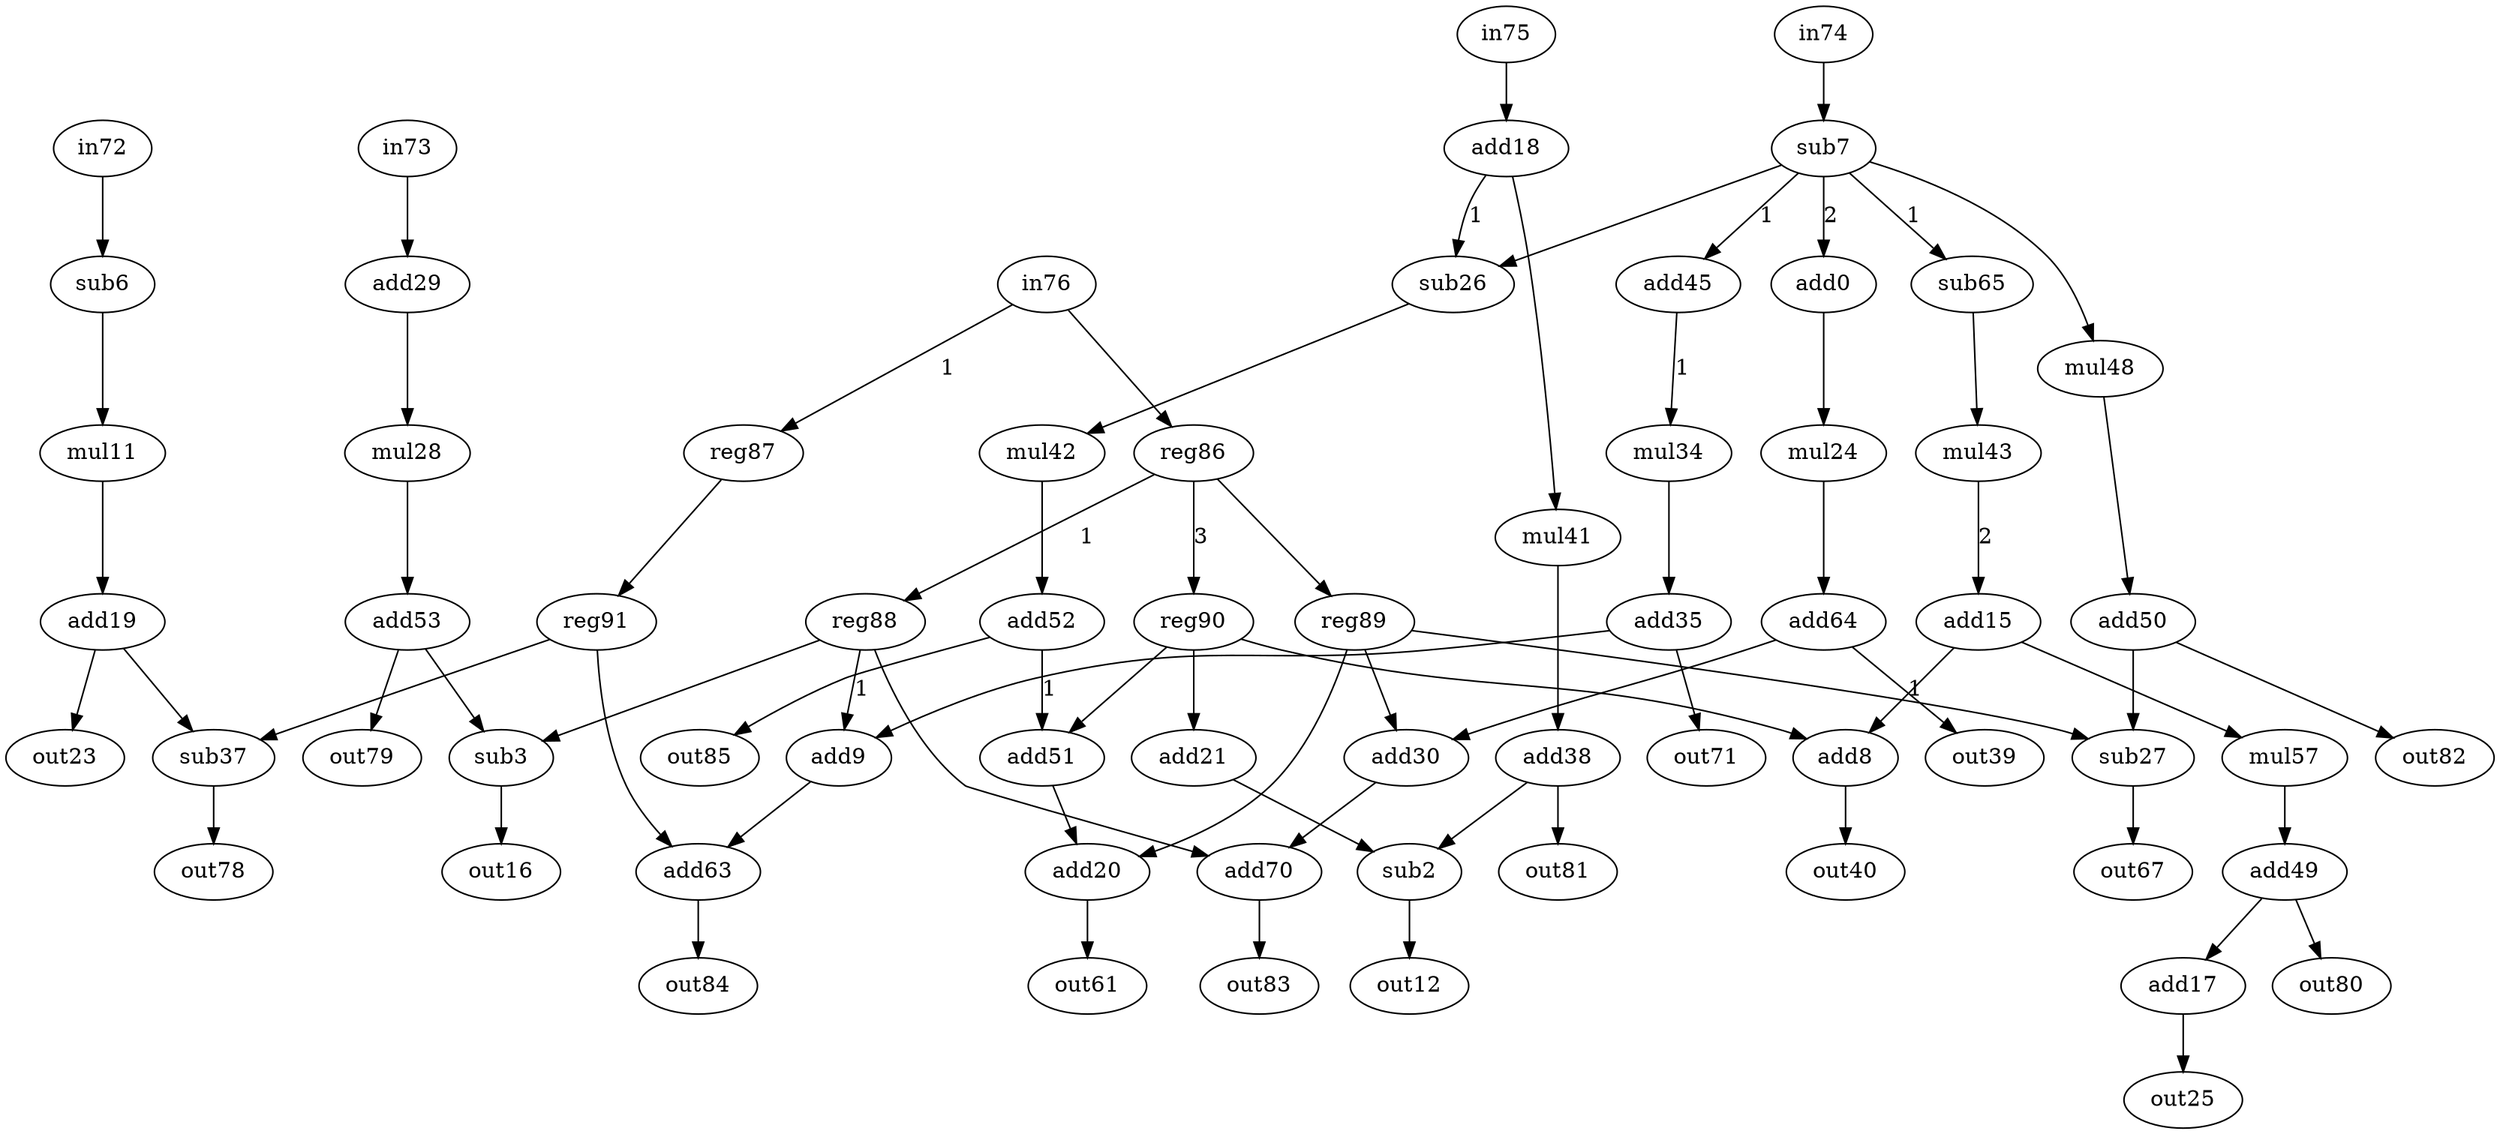 strict digraph "collapse_pyr" {
0 [alap=2, asap=2, label=add0, op=addi, value=2];
2 [alap=4, asap=4, label=sub2, op=sub];
3 [alap=4, asap=4, label=sub3, op=sub];
6 [alap=1, asap=1, label=sub6, op=subi, value=2];
7 [alap=1, asap=1, label=sub7, op=subi, value=2];
8 [alap=5, asap=5, label=add8, op=add];
9 [alap=5, asap=5, label=add9, op=add];
11 [alap=2, asap=2, label=mul11, op=muli, value=2];
12 [alap=5, asap=5, label=out12, op=out];
15 [alap=4, asap=4, label=add15, op=addi, value=2];
16 [alap=5, asap=5, label=out16, op=out];
17 [alap=7, asap=7, label=add17, op=addi, value=2];
18 [alap=1, asap=1, label=add18, op=addi, value=2];
19 [alap=3, asap=3, label=add19, op=addi, value=2];
20 [alap=6, asap=6, label=add20, op=add];
21 [alap=3, asap=3, label=add21, op=addi, value=2];
23 [alap=4, asap=4, label=out23, op=out];
24 [alap=3, asap=3, label=mul24, op=muli, value=2];
25 [alap=8, asap=8, label=out25, op=out];
26 [alap=2, asap=2, label=sub26, op=sub];
27 [alap=4, asap=4, label=sub27, op=sub];
28 [alap=2, asap=2, label=mul28, op=muli, value=2];
29 [alap=1, asap=1, label=add29, op=addi, value=2];
30 [alap=5, asap=5, label=add30, op=add];
34 [alap=3, asap=3, label=mul34, op=muli, value=2];
35 [alap=4, asap=4, label=add35, op=addi, value=2];
37 [alap=4, asap=4, label=sub37, op=sub];
38 [alap=3, asap=3, label=add38, op=addi, value=2];
39 [alap=5, asap=5, label=out39, op=out];
40 [alap=6, asap=6, label=out40, op=out];
41 [alap=2, asap=2, label=mul41, op=muli, value=2];
42 [alap=3, asap=3, label=mul42, op=muli, value=2];
43 [alap=3, asap=3, label=mul43, op=muli, value=2];
45 [alap=2, asap=2, label=add45, op=addi, value=2];
48 [alap=2, asap=2, label=mul48, op=muli, value=2];
49 [alap=6, asap=6, label=add49, op=addi, value=2];
50 [alap=3, asap=3, label=add50, op=addi, value=2];
51 [alap=5, asap=5, label=add51, op=add];
52 [alap=4, asap=4, label=add52, op=addi, value=2];
53 [alap=3, asap=3, label=add53, op=addi, value=2];
57 [alap=5, asap=5, label=mul57, op=muli, value=2];
61 [alap=7, asap=7, label=out61, op=out];
63 [alap=6, asap=6, label=add63, op=add];
64 [alap=4, asap=4, label=add64, op=addi, value=2];
65 [alap=2, asap=2, label=sub65, op=subi, value=2];
67 [alap=5, asap=5, label=out67, op=out];
70 [alap=6, asap=6, label=add70, op=add];
71 [alap=5, asap=5, label=out71, op=out];
72 [alap=0, asap=0, label=in72, op=in];
73 [alap=0, asap=0, label=in73, op=in];
74 [alap=0, asap=0, label=in74, op=in];
75 [alap=0, asap=0, label=in75, op=in];
76 [alap=0, asap=0, label=in76, op=in];
78 [alap=5, asap=5, label=out78, op=out];
79 [alap=4, asap=4, label=out79, op=out];
80 [alap=7, asap=7, label=out80, op=out];
81 [alap=4, asap=4, label=out81, op=out];
82 [alap=4, asap=4, label=out82, op=out];
83 [alap=7, asap=7, label=out83, op=out];
84 [alap=7, asap=7, label=out84, op=out];
85 [alap=5, asap=5, label=out85, op=out];
86 [alap=1, asap=1, label=reg86, op=reg];
87 [alap=2, asap=1, label=reg87, op=reg];
88 [alap=3, asap=2, label=reg88, op=reg];
89 [alap=3, asap=2, label=reg89, op=reg];
90 [alap=2, asap=2, label=reg90, op=reg];
91 [alap=3, asap=2, label=reg91, op=reg];
0 -> 24  [port=0, w=0];
2 -> 12  [port=0, w=0];
3 -> 16  [port=0, w=0];
6 -> 11  [port=0, w=0];
7 -> 0  [label=2, port=0, w=2];
7 -> 26  [port=0, w=0];
7 -> 45  [label=1, port=0, w=1];
7 -> 48  [port=0, w=0];
7 -> 65  [label=1, port=0, w=1];
8 -> 40  [port=0, w=0];
9 -> 63  [port=0, w=0];
11 -> 19  [port=0, w=0];
15 -> 8  [port=0, w=0];
15 -> 57  [port=0, w=0];
17 -> 25  [port=0, w=0];
18 -> 26  [label=1, port=1, w=1];
18 -> 41  [port=0, w=0];
19 -> 23  [port=0, w=0];
19 -> 37  [port=0, w=0];
20 -> 61  [port=0, w=0];
21 -> 2  [port=0, w=0];
24 -> 64  [port=0, w=0];
26 -> 42  [port=0, w=0];
27 -> 67  [port=0, w=0];
28 -> 53  [port=0, w=0];
29 -> 28  [port=0, w=0];
30 -> 70  [port=0, w=0];
34 -> 35  [port=0, w=0];
35 -> 9  [port=0, w=0];
35 -> 71  [port=0, w=0];
37 -> 78  [port=0, w=0];
38 -> 2  [port=1, w=0];
38 -> 81  [port=0, w=0];
41 -> 38  [port=0, w=0];
42 -> 52  [port=0, w=0];
43 -> 15  [label=2, port=0, w=2];
45 -> 34  [label=1, port=0, w=1];
48 -> 50  [port=0, w=0];
49 -> 80  [port=0, w=0];
49 -> 17  [port=0, w=0];
50 -> 27  [port=0, w=0];
50 -> 82  [port=0, w=0];
51 -> 20  [port=0, w=0];
52 -> 51  [label=1, port=0, w=1];
52 -> 85  [port=0, w=0];
53 -> 3  [port=0, w=0];
53 -> 79  [port=0, w=0];
57 -> 49  [port=0, w=0];
63 -> 84  [port=0, w=0];
64 -> 30  [port=0, w=0];
64 -> 39  [port=0, w=0];
65 -> 43  [port=0, w=0];
70 -> 83  [port=0, w=0];
72 -> 6  [port=0, w=0];
73 -> 29  [port=0, w=0];
74 -> 7  [port=0, w=0];
75 -> 18  [port=0, w=0];
76 -> 86  [port=0, w=0];
76 -> 87  [label=1, port=0, w=1];
86 -> 88  [label=1, port=0, w=1];
86 -> 89  [port=0, w=0];
86 -> 90  [label=3, port=0, w=3];
87 -> 91  [port=0, w=0];
88 -> 3  [port=1, w=0];
88 -> 9  [label=1, port=1, w=1];
88 -> 70  [port=1, w=0];
89 -> 20  [port=1, w=0];
89 -> 27  [label=1, port=1, w=1];
89 -> 30  [port=1, w=0];
90 -> 8  [port=1, w=0];
90 -> 21  [port=0, w=0];
90 -> 51  [port=1, w=0];
91 -> 37  [port=1, w=0];
91 -> 63  [port=1, w=0];
}
